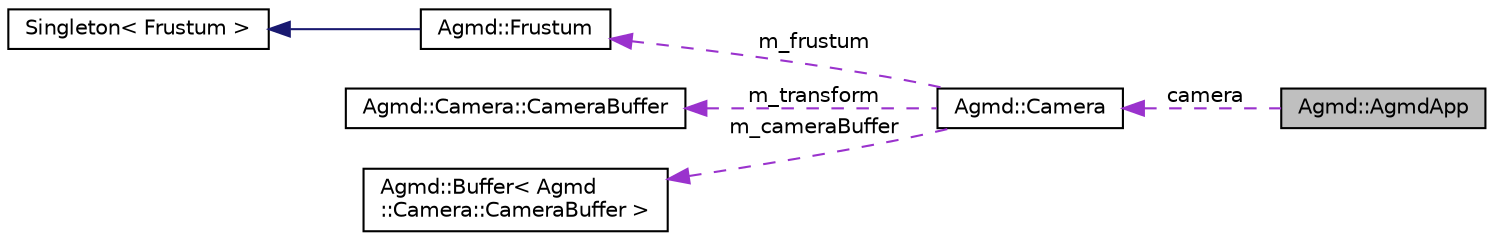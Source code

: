 digraph "Agmd::AgmdApp"
{
  edge [fontname="Helvetica",fontsize="10",labelfontname="Helvetica",labelfontsize="10"];
  node [fontname="Helvetica",fontsize="10",shape=record];
  rankdir="LR";
  Node1 [label="Agmd::AgmdApp",height=0.2,width=0.4,color="black", fillcolor="grey75", style="filled" fontcolor="black"];
  Node2 -> Node1 [dir="back",color="darkorchid3",fontsize="10",style="dashed",label=" camera" ,fontname="Helvetica"];
  Node2 [label="Agmd::Camera",height=0.2,width=0.4,color="black", fillcolor="white", style="filled",URL="$class_agmd_1_1_camera.html"];
  Node3 -> Node2 [dir="back",color="darkorchid3",fontsize="10",style="dashed",label=" m_frustum" ,fontname="Helvetica"];
  Node3 [label="Agmd::Frustum",height=0.2,width=0.4,color="black", fillcolor="white", style="filled",URL="$class_agmd_1_1_frustum.html"];
  Node4 -> Node3 [dir="back",color="midnightblue",fontsize="10",style="solid",fontname="Helvetica"];
  Node4 [label="Singleton\< Frustum \>",height=0.2,width=0.4,color="black", fillcolor="white", style="filled",URL="$class_singleton.html"];
  Node5 -> Node2 [dir="back",color="darkorchid3",fontsize="10",style="dashed",label=" m_transform" ,fontname="Helvetica"];
  Node5 [label="Agmd::Camera::CameraBuffer",height=0.2,width=0.4,color="black", fillcolor="white", style="filled",URL="$struct_agmd_1_1_camera_1_1_camera_buffer.html"];
  Node6 -> Node2 [dir="back",color="darkorchid3",fontsize="10",style="dashed",label=" m_cameraBuffer" ,fontname="Helvetica"];
  Node6 [label="Agmd::Buffer\< Agmd\l::Camera::CameraBuffer \>",height=0.2,width=0.4,color="black", fillcolor="white", style="filled",URL="$class_agmd_1_1_buffer.html"];
}
